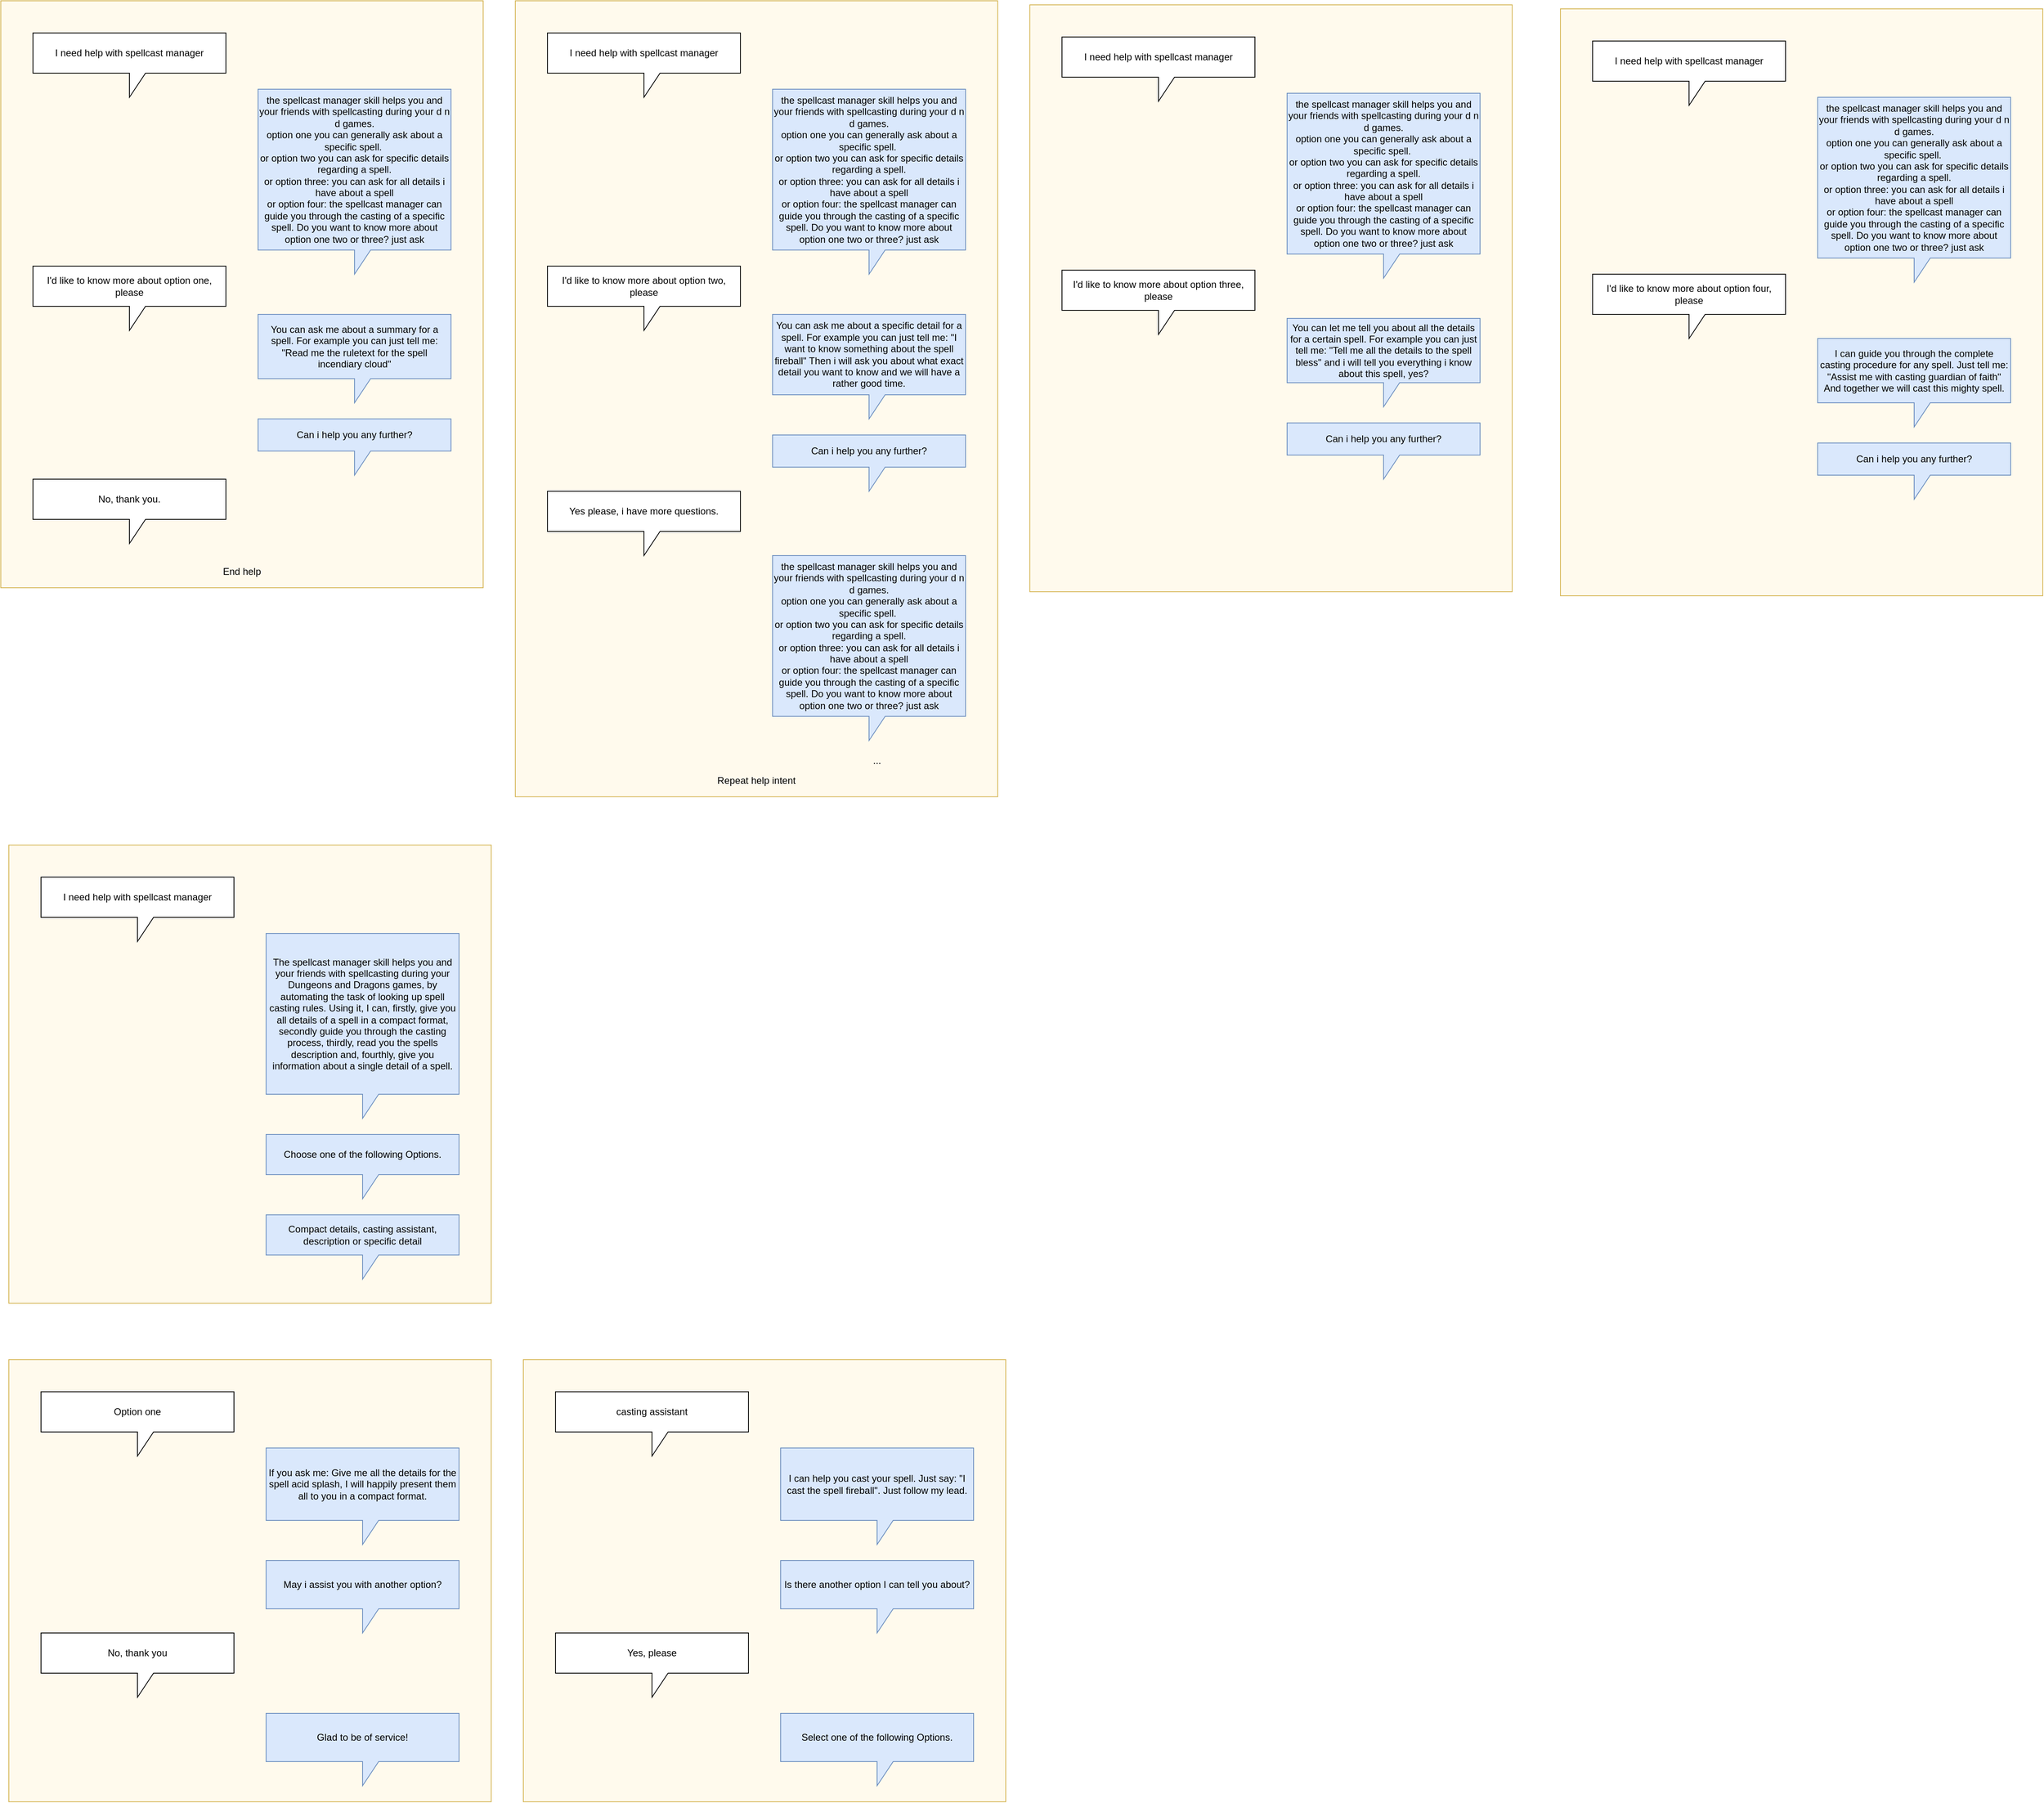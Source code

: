 <mxfile version="15.4.0" type="device"><diagram id="U_sgcACcZoHZqKSn0V0Z" name="Seite-1"><mxGraphModel dx="2844" dy="1644" grid="1" gridSize="10" guides="1" tooltips="1" connect="1" arrows="1" fold="1" page="1" pageScale="1" pageWidth="850" pageHeight="1100" math="0" shadow="0"><root><mxCell id="0"/><mxCell id="1" parent="0"/><mxCell id="9HGneYqsNz03WHcoqqjC-12" value="" style="rounded=0;whiteSpace=wrap;html=1;strokeColor=#d6b656;fillColor=#FFFAED;" parent="1" vertex="1"><mxGeometry x="70" y="30" width="600" height="730" as="geometry"/></mxCell><mxCell id="9HGneYqsNz03WHcoqqjC-13" value="I need help with spellcast manager" style="shape=callout;whiteSpace=wrap;html=1;perimeter=calloutPerimeter;" parent="1" vertex="1"><mxGeometry x="110" y="70" width="240" height="80" as="geometry"/></mxCell><mxCell id="9HGneYqsNz03WHcoqqjC-14" value="&lt;span&gt;the spellcast manager skill helps you and your friends with spellcasting during your d n d games. &lt;br&gt;option one you can generally ask about a specific spell.&amp;nbsp; &lt;br&gt;or option two you can ask for specific details regarding a spell. &lt;br&gt;or option three: you can ask for all details i have about a spell&lt;br&gt;or option four: the spellcast manager can guide you through the casting of a specific spell. Do you want to know more about option one two or three? just ask&lt;br&gt;&lt;/span&gt;" style="shape=callout;whiteSpace=wrap;html=1;perimeter=calloutPerimeter;fillColor=#dae8fc;strokeColor=#6c8ebf;size=30;position=0.5;" parent="1" vertex="1"><mxGeometry x="390" y="140" width="240" height="230" as="geometry"/></mxCell><mxCell id="9HGneYqsNz03WHcoqqjC-15" value="You can ask me about a summary for a spell. For example you can just tell me: &quot;Read me the ruletext for the spell incendiary cloud&quot;" style="shape=callout;whiteSpace=wrap;html=1;perimeter=calloutPerimeter;fillColor=#dae8fc;strokeColor=#6c8ebf;" parent="1" vertex="1"><mxGeometry x="390" y="420" width="240" height="110" as="geometry"/></mxCell><mxCell id="9HGneYqsNz03WHcoqqjC-16" value="End help" style="text;html=1;strokeColor=none;fillColor=none;align=center;verticalAlign=middle;whiteSpace=wrap;rounded=0;" parent="1" vertex="1"><mxGeometry x="270" y="730" width="200" height="20" as="geometry"/></mxCell><mxCell id="9HGneYqsNz03WHcoqqjC-28" value="I'd like to know more about option one, please" style="shape=callout;whiteSpace=wrap;html=1;perimeter=calloutPerimeter;" parent="1" vertex="1"><mxGeometry x="110" y="360" width="240" height="80" as="geometry"/></mxCell><mxCell id="9HGneYqsNz03WHcoqqjC-29" value="Can i help you any further?" style="shape=callout;whiteSpace=wrap;html=1;perimeter=calloutPerimeter;fillColor=#dae8fc;strokeColor=#6c8ebf;" parent="1" vertex="1"><mxGeometry x="390" y="550" width="240" height="70" as="geometry"/></mxCell><mxCell id="9HGneYqsNz03WHcoqqjC-45" value="" style="rounded=0;whiteSpace=wrap;html=1;strokeColor=#d6b656;fillColor=#FFFAED;" parent="1" vertex="1"><mxGeometry x="710" y="30" width="600" height="990" as="geometry"/></mxCell><mxCell id="9HGneYqsNz03WHcoqqjC-46" value="I need help with spellcast manager" style="shape=callout;whiteSpace=wrap;html=1;perimeter=calloutPerimeter;" parent="1" vertex="1"><mxGeometry x="750" y="70" width="240" height="80" as="geometry"/></mxCell><mxCell id="9HGneYqsNz03WHcoqqjC-47" value="&lt;span&gt;the spellcast manager skill helps you and your friends with spellcasting during your d n d games. &lt;br&gt;option one you can generally ask about a specific spell.&amp;nbsp; &lt;br&gt;or option two you can ask for specific details regarding a spell. &lt;br&gt;or option three: you can ask for all details i have about a spell&lt;br&gt;or option four: the spellcast manager can guide you through the casting of a specific spell. Do you want to know more about option one two or three? just ask&lt;br&gt;&lt;/span&gt;" style="shape=callout;whiteSpace=wrap;html=1;perimeter=calloutPerimeter;fillColor=#dae8fc;strokeColor=#6c8ebf;size=30;position=0.5;" parent="1" vertex="1"><mxGeometry x="1030" y="140" width="240" height="230" as="geometry"/></mxCell><mxCell id="9HGneYqsNz03WHcoqqjC-48" value="You can ask me about a specific detail for a spell. For example you can just tell me: &quot;I want to know something about the spell fireball&quot; Then i will ask you about what exact detail you want to know and we will have a rather good time." style="shape=callout;whiteSpace=wrap;html=1;perimeter=calloutPerimeter;fillColor=#dae8fc;strokeColor=#6c8ebf;" parent="1" vertex="1"><mxGeometry x="1030" y="420" width="240" height="130" as="geometry"/></mxCell><mxCell id="9HGneYqsNz03WHcoqqjC-50" value="I'd like to know more about option two, please" style="shape=callout;whiteSpace=wrap;html=1;perimeter=calloutPerimeter;" parent="1" vertex="1"><mxGeometry x="750" y="360" width="240" height="80" as="geometry"/></mxCell><mxCell id="9HGneYqsNz03WHcoqqjC-51" value="Can i help you any further?" style="shape=callout;whiteSpace=wrap;html=1;perimeter=calloutPerimeter;fillColor=#dae8fc;strokeColor=#6c8ebf;" parent="1" vertex="1"><mxGeometry x="1030" y="570" width="240" height="70" as="geometry"/></mxCell><mxCell id="9HGneYqsNz03WHcoqqjC-52" value="" style="rounded=0;whiteSpace=wrap;html=1;strokeColor=#d6b656;fillColor=#FFFAED;" parent="1" vertex="1"><mxGeometry x="1350" y="35" width="600" height="730" as="geometry"/></mxCell><mxCell id="9HGneYqsNz03WHcoqqjC-53" value="I need help with spellcast manager" style="shape=callout;whiteSpace=wrap;html=1;perimeter=calloutPerimeter;" parent="1" vertex="1"><mxGeometry x="1390" y="75" width="240" height="80" as="geometry"/></mxCell><mxCell id="9HGneYqsNz03WHcoqqjC-54" value="&lt;span&gt;the spellcast manager skill helps you and your friends with spellcasting during your d n d games. &lt;br&gt;option one you can generally ask about a specific spell.&amp;nbsp; &lt;br&gt;or option two you can ask for specific details regarding a spell. &lt;br&gt;or option three: you can ask for all details i have about a spell&lt;br&gt;or option four: the spellcast manager can guide you through the casting of a specific spell. Do you want to know more about option one two or three? just ask&lt;br&gt;&lt;/span&gt;" style="shape=callout;whiteSpace=wrap;html=1;perimeter=calloutPerimeter;fillColor=#dae8fc;strokeColor=#6c8ebf;size=30;position=0.5;" parent="1" vertex="1"><mxGeometry x="1670" y="145" width="240" height="230" as="geometry"/></mxCell><mxCell id="9HGneYqsNz03WHcoqqjC-55" value="You can let me tell you about all the details for a certain spell. For example you can just tell me: &quot;Tell me all the details to the spell bless&quot; and i will tell you everything i know about this spell, yes?" style="shape=callout;whiteSpace=wrap;html=1;perimeter=calloutPerimeter;fillColor=#dae8fc;strokeColor=#6c8ebf;" parent="1" vertex="1"><mxGeometry x="1670" y="425" width="240" height="110" as="geometry"/></mxCell><mxCell id="9HGneYqsNz03WHcoqqjC-57" value="I'd like to know more about option three, please" style="shape=callout;whiteSpace=wrap;html=1;perimeter=calloutPerimeter;" parent="1" vertex="1"><mxGeometry x="1390" y="365" width="240" height="80" as="geometry"/></mxCell><mxCell id="9HGneYqsNz03WHcoqqjC-58" value="Can i help you any further?" style="shape=callout;whiteSpace=wrap;html=1;perimeter=calloutPerimeter;fillColor=#dae8fc;strokeColor=#6c8ebf;" parent="1" vertex="1"><mxGeometry x="1670" y="555" width="240" height="70" as="geometry"/></mxCell><mxCell id="9HGneYqsNz03WHcoqqjC-59" value="" style="rounded=0;whiteSpace=wrap;html=1;strokeColor=#d6b656;fillColor=#FFFAED;" parent="1" vertex="1"><mxGeometry x="2010" y="40" width="600" height="730" as="geometry"/></mxCell><mxCell id="9HGneYqsNz03WHcoqqjC-60" value="I need help with spellcast manager" style="shape=callout;whiteSpace=wrap;html=1;perimeter=calloutPerimeter;" parent="1" vertex="1"><mxGeometry x="2050" y="80" width="240" height="80" as="geometry"/></mxCell><mxCell id="9HGneYqsNz03WHcoqqjC-61" value="&lt;span&gt;the spellcast manager skill helps you and your friends with spellcasting during your d n d games. &lt;br&gt;option one you can generally ask about a specific spell.&amp;nbsp; &lt;br&gt;or option two you can ask for specific details regarding a spell. &lt;br&gt;or option three: you can ask for all details i have about a spell&lt;br&gt;or option four: the spellcast manager can guide you through the casting of a specific spell. Do you want to know more about option one two or three? just ask&lt;br&gt;&lt;/span&gt;" style="shape=callout;whiteSpace=wrap;html=1;perimeter=calloutPerimeter;fillColor=#dae8fc;strokeColor=#6c8ebf;size=30;position=0.5;" parent="1" vertex="1"><mxGeometry x="2330" y="150" width="240" height="230" as="geometry"/></mxCell><mxCell id="9HGneYqsNz03WHcoqqjC-62" value="I can guide you through the complete casting procedure for any spell. Just tell me: &quot;Assist me with casting guardian of faith&quot;&lt;br&gt;And together we will cast this mighty spell." style="shape=callout;whiteSpace=wrap;html=1;perimeter=calloutPerimeter;fillColor=#dae8fc;strokeColor=#6c8ebf;" parent="1" vertex="1"><mxGeometry x="2330" y="450" width="240" height="110" as="geometry"/></mxCell><mxCell id="9HGneYqsNz03WHcoqqjC-64" value="I'd like to know more about option four, please" style="shape=callout;whiteSpace=wrap;html=1;perimeter=calloutPerimeter;" parent="1" vertex="1"><mxGeometry x="2050" y="370" width="240" height="80" as="geometry"/></mxCell><mxCell id="9HGneYqsNz03WHcoqqjC-65" value="Can i help you any further?" style="shape=callout;whiteSpace=wrap;html=1;perimeter=calloutPerimeter;fillColor=#dae8fc;strokeColor=#6c8ebf;" parent="1" vertex="1"><mxGeometry x="2330" y="580" width="240" height="70" as="geometry"/></mxCell><mxCell id="9HGneYqsNz03WHcoqqjC-66" value="No, thank you." style="shape=callout;whiteSpace=wrap;html=1;perimeter=calloutPerimeter;" parent="1" vertex="1"><mxGeometry x="110" y="625" width="240" height="80" as="geometry"/></mxCell><mxCell id="9HGneYqsNz03WHcoqqjC-67" value="Yes please, i have more questions." style="shape=callout;whiteSpace=wrap;html=1;perimeter=calloutPerimeter;" parent="1" vertex="1"><mxGeometry x="750" y="640" width="240" height="80" as="geometry"/></mxCell><mxCell id="9HGneYqsNz03WHcoqqjC-68" value="&lt;span&gt;the spellcast manager skill helps you and your friends with spellcasting during your d n d games. &lt;br&gt;option one you can generally ask about a specific spell.&amp;nbsp; &lt;br&gt;or option two you can ask for specific details regarding a spell. &lt;br&gt;or option three: you can ask for all details i have about a spell&lt;br&gt;or option four: the spellcast manager can guide you through the casting of a specific spell. Do you want to know more about option one two or three? just ask&lt;br&gt;&lt;/span&gt;" style="shape=callout;whiteSpace=wrap;html=1;perimeter=calloutPerimeter;fillColor=#dae8fc;strokeColor=#6c8ebf;size=30;position=0.5;" parent="1" vertex="1"><mxGeometry x="1030" y="720" width="240" height="230" as="geometry"/></mxCell><mxCell id="9HGneYqsNz03WHcoqqjC-71" value="..." style="text;html=1;strokeColor=none;fillColor=none;align=center;verticalAlign=middle;whiteSpace=wrap;rounded=0;" parent="1" vertex="1"><mxGeometry x="1130" y="960" width="60" height="30" as="geometry"/></mxCell><mxCell id="9HGneYqsNz03WHcoqqjC-72" value="Repeat help intent" style="text;html=1;strokeColor=none;fillColor=none;align=center;verticalAlign=middle;whiteSpace=wrap;rounded=0;" parent="1" vertex="1"><mxGeometry x="910" y="990" width="200" height="20" as="geometry"/></mxCell><mxCell id="mm9u5zboU_K6EtE6rVzA-1" value="" style="rounded=0;whiteSpace=wrap;html=1;strokeColor=#d6b656;fillColor=#FFFAED;" vertex="1" parent="1"><mxGeometry x="80" y="1080" width="600" height="570" as="geometry"/></mxCell><mxCell id="mm9u5zboU_K6EtE6rVzA-2" value="I need help with spellcast manager" style="shape=callout;whiteSpace=wrap;html=1;perimeter=calloutPerimeter;" vertex="1" parent="1"><mxGeometry x="120" y="1120" width="240" height="80" as="geometry"/></mxCell><mxCell id="mm9u5zboU_K6EtE6rVzA-3" value="&lt;span&gt;The spellcast manager skill helps you and your friends with spellcasting during your Dungeons and Dragons games, by automating the task of looking up spell casting rules. Using it, I can, firstly, give you all details of a spell in a compact format, secondly guide you through the casting process, thirdly, read you the spells description and, fourthly, give you information about a single detail of a spell.&lt;br&gt;&lt;/span&gt;" style="shape=callout;whiteSpace=wrap;html=1;perimeter=calloutPerimeter;fillColor=#dae8fc;strokeColor=#6c8ebf;size=30;position=0.5;" vertex="1" parent="1"><mxGeometry x="400" y="1190" width="240" height="230" as="geometry"/></mxCell><mxCell id="mm9u5zboU_K6EtE6rVzA-4" value="&lt;span&gt;&lt;div&gt;Choose one of the following Options.&lt;/div&gt;&lt;/span&gt;" style="shape=callout;whiteSpace=wrap;html=1;perimeter=calloutPerimeter;fillColor=#dae8fc;strokeColor=#6c8ebf;size=30;position=0.5;" vertex="1" parent="1"><mxGeometry x="400" y="1440" width="240" height="80" as="geometry"/></mxCell><mxCell id="mm9u5zboU_K6EtE6rVzA-5" value="&lt;span&gt;&lt;div&gt;Compact details, casting assistant, description or specific detail&lt;/div&gt;&lt;/span&gt;" style="shape=callout;whiteSpace=wrap;html=1;perimeter=calloutPerimeter;fillColor=#dae8fc;strokeColor=#6c8ebf;size=30;position=0.5;" vertex="1" parent="1"><mxGeometry x="400" y="1540" width="240" height="80" as="geometry"/></mxCell><mxCell id="mm9u5zboU_K6EtE6rVzA-6" value="" style="rounded=0;whiteSpace=wrap;html=1;strokeColor=#d6b656;fillColor=#FFFAED;" vertex="1" parent="1"><mxGeometry x="80" y="1720" width="600" height="550" as="geometry"/></mxCell><mxCell id="mm9u5zboU_K6EtE6rVzA-7" value="Option one" style="shape=callout;whiteSpace=wrap;html=1;perimeter=calloutPerimeter;" vertex="1" parent="1"><mxGeometry x="120" y="1760" width="240" height="80" as="geometry"/></mxCell><mxCell id="mm9u5zboU_K6EtE6rVzA-8" value="&lt;span&gt;If you ask me: Give me all the details for the spell acid splash, I will happily present them all to you in a compact format.&lt;br&gt;&lt;/span&gt;" style="shape=callout;whiteSpace=wrap;html=1;perimeter=calloutPerimeter;fillColor=#dae8fc;strokeColor=#6c8ebf;size=30;position=0.5;" vertex="1" parent="1"><mxGeometry x="400" y="1830" width="240" height="120" as="geometry"/></mxCell><mxCell id="mm9u5zboU_K6EtE6rVzA-11" value="" style="rounded=0;whiteSpace=wrap;html=1;strokeColor=#d6b656;fillColor=#FFFAED;" vertex="1" parent="1"><mxGeometry x="720" y="1720" width="600" height="550" as="geometry"/></mxCell><mxCell id="mm9u5zboU_K6EtE6rVzA-12" value="casting assistant" style="shape=callout;whiteSpace=wrap;html=1;perimeter=calloutPerimeter;" vertex="1" parent="1"><mxGeometry x="760" y="1760" width="240" height="80" as="geometry"/></mxCell><mxCell id="mm9u5zboU_K6EtE6rVzA-13" value="&lt;span&gt;I can help you cast your spell. Just say: &quot;I cast the spell fireball&quot;. Just follow my lead.&lt;br&gt;&lt;/span&gt;" style="shape=callout;whiteSpace=wrap;html=1;perimeter=calloutPerimeter;fillColor=#dae8fc;strokeColor=#6c8ebf;size=30;position=0.5;" vertex="1" parent="1"><mxGeometry x="1040" y="1830" width="240" height="120" as="geometry"/></mxCell><mxCell id="mm9u5zboU_K6EtE6rVzA-17" value="&lt;span&gt;May i assist you with another option?&lt;br&gt;&lt;/span&gt;" style="shape=callout;whiteSpace=wrap;html=1;perimeter=calloutPerimeter;fillColor=#dae8fc;strokeColor=#6c8ebf;size=30;position=0.5;" vertex="1" parent="1"><mxGeometry x="400" y="1970" width="240" height="90" as="geometry"/></mxCell><mxCell id="mm9u5zboU_K6EtE6rVzA-18" value="No, thank you" style="shape=callout;whiteSpace=wrap;html=1;perimeter=calloutPerimeter;" vertex="1" parent="1"><mxGeometry x="120" y="2060" width="240" height="80" as="geometry"/></mxCell><mxCell id="mm9u5zboU_K6EtE6rVzA-19" value="&lt;span&gt;Glad to be of service!&lt;br&gt;&lt;/span&gt;" style="shape=callout;whiteSpace=wrap;html=1;perimeter=calloutPerimeter;fillColor=#dae8fc;strokeColor=#6c8ebf;size=30;position=0.5;" vertex="1" parent="1"><mxGeometry x="400" y="2160" width="240" height="90" as="geometry"/></mxCell><mxCell id="mm9u5zboU_K6EtE6rVzA-20" value="&lt;span&gt;&lt;div&gt;Is there another option I can tell you about?&lt;/div&gt;&lt;/span&gt;" style="shape=callout;whiteSpace=wrap;html=1;perimeter=calloutPerimeter;fillColor=#dae8fc;strokeColor=#6c8ebf;size=30;position=0.5;" vertex="1" parent="1"><mxGeometry x="1040" y="1970" width="240" height="90" as="geometry"/></mxCell><mxCell id="mm9u5zboU_K6EtE6rVzA-21" value="Yes, please" style="shape=callout;whiteSpace=wrap;html=1;perimeter=calloutPerimeter;" vertex="1" parent="1"><mxGeometry x="760" y="2060" width="240" height="80" as="geometry"/></mxCell><mxCell id="mm9u5zboU_K6EtE6rVzA-22" value="&lt;span&gt;Select one of the following Options.&lt;br&gt;&lt;/span&gt;" style="shape=callout;whiteSpace=wrap;html=1;perimeter=calloutPerimeter;fillColor=#dae8fc;strokeColor=#6c8ebf;size=30;position=0.5;" vertex="1" parent="1"><mxGeometry x="1040" y="2160" width="240" height="90" as="geometry"/></mxCell></root></mxGraphModel></diagram></mxfile>